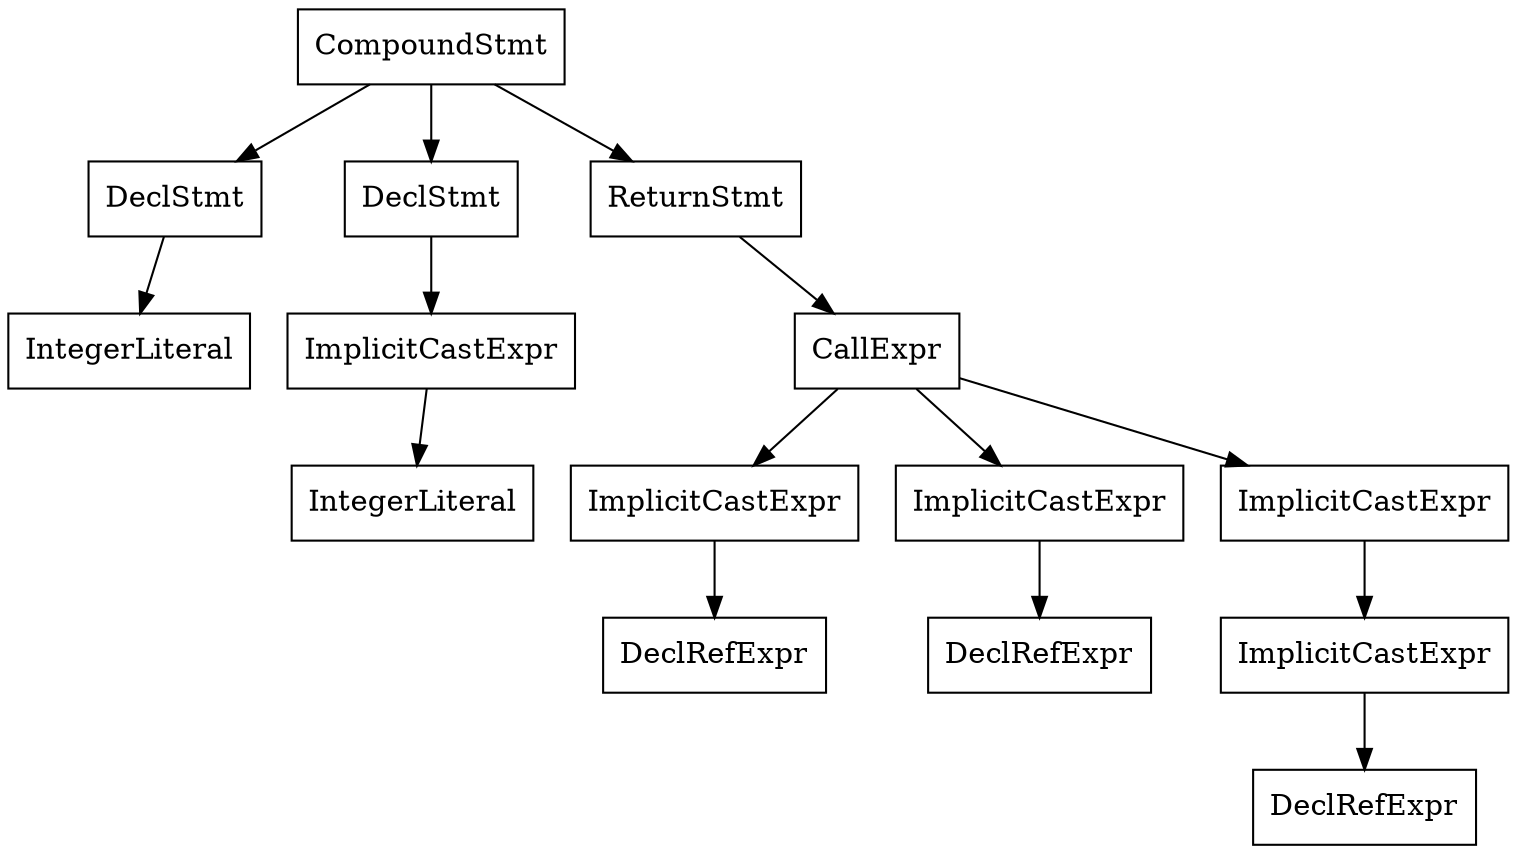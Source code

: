 digraph unnamed {

	Node0x55d0cb423028 [shape=record,label="{CompoundStmt}"];
	Node0x55d0cb423028 -> Node0x55d0cb422e10;
	Node0x55d0cb423028 -> Node0x55d0cb422ee0;
	Node0x55d0cb423028 -> Node0x55d0cb423018;
	Node0x55d0cb422e10 [shape=record,label="{DeclStmt}"];
	Node0x55d0cb422e10 -> Node0x55d0cb422df0;
	Node0x55d0cb422df0 [shape=record,label="{IntegerLiteral}"];
	Node0x55d0cb422ee0 [shape=record,label="{DeclStmt}"];
	Node0x55d0cb422ee0 -> Node0x55d0cb422ec8;
	Node0x55d0cb422ec8 [shape=record,label="{ImplicitCastExpr}"];
	Node0x55d0cb422ec8 -> Node0x55d0cb422ea8;
	Node0x55d0cb422ea8 [shape=record,label="{IntegerLiteral}"];
	Node0x55d0cb423018 [shape=record,label="{ReturnStmt}"];
	Node0x55d0cb423018 -> Node0x55d0cb422fa0;
	Node0x55d0cb422fa0 [shape=record,label="{CallExpr}"];
	Node0x55d0cb422fa0 -> Node0x55d0cb422f88;
	Node0x55d0cb422fa0 -> Node0x55d0cb422fd0;
	Node0x55d0cb422fa0 -> Node0x55d0cb423000;
	Node0x55d0cb422f88 [shape=record,label="{ImplicitCastExpr}"];
	Node0x55d0cb422f88 -> Node0x55d0cb422ef8;
	Node0x55d0cb422ef8 [shape=record,label="{DeclRefExpr}"];
	Node0x55d0cb422fd0 [shape=record,label="{ImplicitCastExpr}"];
	Node0x55d0cb422fd0 -> Node0x55d0cb422f18;
	Node0x55d0cb422f18 [shape=record,label="{DeclRefExpr}"];
	Node0x55d0cb423000 [shape=record,label="{ImplicitCastExpr}"];
	Node0x55d0cb423000 -> Node0x55d0cb422fe8;
	Node0x55d0cb422fe8 [shape=record,label="{ImplicitCastExpr}"];
	Node0x55d0cb422fe8 -> Node0x55d0cb422f38;
	Node0x55d0cb422f38 [shape=record,label="{DeclRefExpr}"];
}
